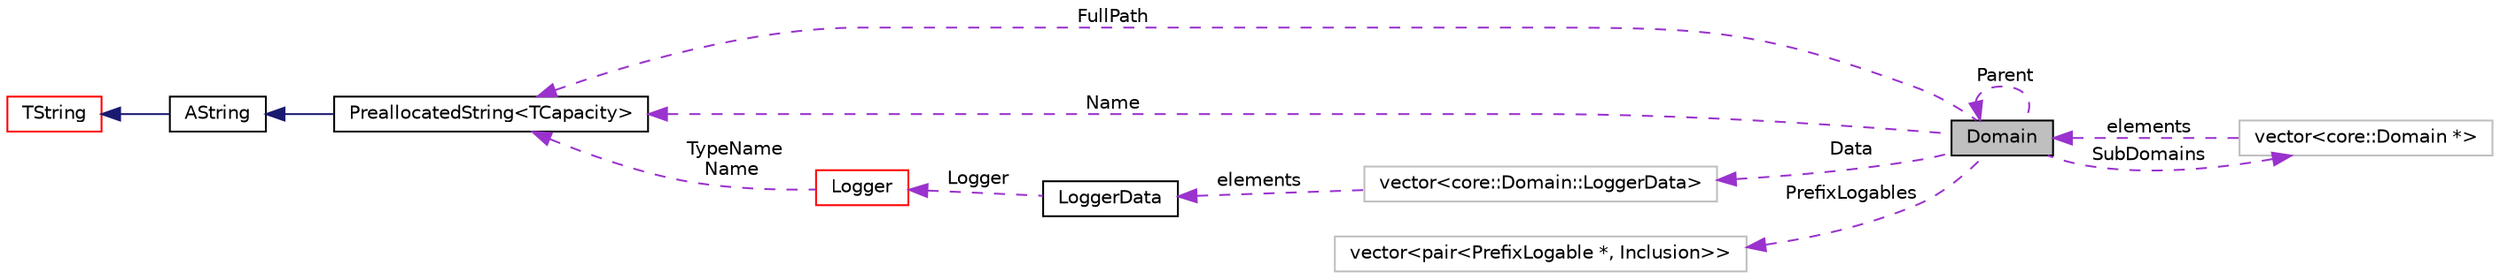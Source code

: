 digraph "Domain"
{
  edge [fontname="Helvetica",fontsize="10",labelfontname="Helvetica",labelfontsize="10"];
  node [fontname="Helvetica",fontsize="10",shape=record];
  rankdir="LR";
  Node1 [label="Domain",height=0.2,width=0.4,color="black", fillcolor="grey75", style="filled", fontcolor="black"];
  Node6 [label="vector\<core::Domain::LoggerData\>",height=0.2,width=0.4,color="grey75", fillcolor="white", style="filled"];
  Node20 [label="vector\<core::Domain *\>",height=0.2,width=0.4,color="grey75", fillcolor="white", style="filled"];
  Node21 [label="vector\<pair\<PrefixLogable *, Inclusion\>\>",height=0.2,width=0.4,color="grey75", fillcolor="white", style="filled"];
  Node2 [label="PreallocatedString\<TCapacity\>",height=0.2,width=0.4,color="black", fillcolor="white", style="filled",URL="$classaworx_1_1lib_1_1strings_1_1PreallocatedString.html"];
  Node1 -> Node1 [dir="back",color="darkorchid3",fontsize="10",style="dashed",label=" Parent" ,fontname="Helvetica"];
  Node1 -> Node20 [dir="back",color="darkorchid3",fontsize="10",style="dashed",label=" elements" ,fontname="Helvetica"];
  Node2 -> Node1 [dir="back",color="darkorchid3",fontsize="10",style="dashed",label=" FullPath" ,fontname="Helvetica"];
  Node2 -> Node1 [dir="back",color="darkorchid3",fontsize="10",style="dashed",label=" Name" ,fontname="Helvetica"];
  Node2 -> Node8 [dir="back",color="darkorchid3",fontsize="10",style="dashed",label=" TypeName\nName" ,fontname="Helvetica"];
  Node3 -> Node2 [dir="back",color="midnightblue",fontsize="10",style="solid",fontname="Helvetica"];
  Node4 -> Node3 [dir="back",color="midnightblue",fontsize="10",style="solid",fontname="Helvetica"];
  Node6 -> Node1 [dir="back",color="darkorchid3",fontsize="10",style="dashed",label=" Data" ,fontname="Helvetica"];
  Node7 -> Node6 [dir="back",color="darkorchid3",fontsize="10",style="dashed",label=" elements" ,fontname="Helvetica"];
  Node8 -> Node7 [dir="back",color="darkorchid3",fontsize="10",style="dashed",label=" Logger" ,fontname="Helvetica"];
  Node20 -> Node1 [dir="back",color="darkorchid3",fontsize="10",style="dashed",label=" SubDomains" ,fontname="Helvetica"];
  Node21 -> Node1 [dir="back",color="darkorchid3",fontsize="10",style="dashed",label=" PrefixLogables" ,fontname="Helvetica"];
  Node3 [label="AString",height=0.2,width=0.4,color="black", fillcolor="white", style="filled",URL="$classaworx_1_1lib_1_1strings_1_1AString.html"];
  Node4 [label="TString",height=0.2,width=0.4,color="red", fillcolor="white", style="filled",URL="$classaworx_1_1lib_1_1strings_1_1TString.html"];
  Node7 [label="LoggerData",height=0.2,width=0.4,color="black", fillcolor="white", style="filled",URL="$structaworx_1_1lox_1_1core_1_1Domain_1_1LoggerData.html"];
  Node8 [label="Logger",height=0.2,width=0.4,color="red", fillcolor="white", style="filled",URL="$classaworx_1_1lox_1_1core_1_1Logger.html"];
}

